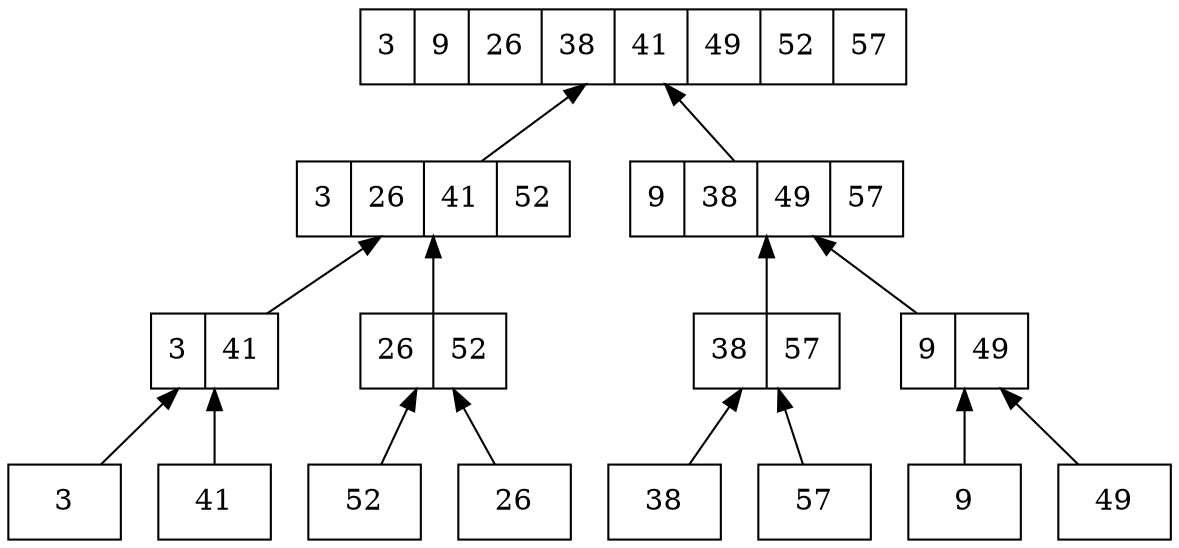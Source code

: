 digraph
{    
    rankdir = BT;

    { node[shape = box]; rank = same; 3, 41, 52, 26, 38, 57, 9, 49 }

    node[shape = record];

    {
        rank = same;

        a1[label = "3|41"];
        b1[label = "26|52"];
        c1[label = "38|57"];
        d1[label = "9|49"];
    }

    {
        rank = same;

        a2[label = "3|26|41|52"];
        b2[label = "9|38|49|57"];
    }

    a3[label = "3|9|26|38|41|49|52|57"];

    3 -> a1; 41 -> a1;
    52 -> b1; 26 -> b1;
    38 -> c1; 57 -> c1;
    9 -> d1; 49 -> d1;
    
    a1 -> a2; b1 -> a2;
    c1 -> b2; d1 -> b2;

    a2 -> a3; b2 -> a3;
}